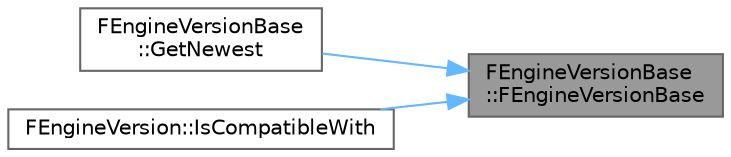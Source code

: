 digraph "FEngineVersionBase::FEngineVersionBase"
{
 // INTERACTIVE_SVG=YES
 // LATEX_PDF_SIZE
  bgcolor="transparent";
  edge [fontname=Helvetica,fontsize=10,labelfontname=Helvetica,labelfontsize=10];
  node [fontname=Helvetica,fontsize=10,shape=box,height=0.2,width=0.4];
  rankdir="RL";
  Node1 [id="Node000001",label="FEngineVersionBase\l::FEngineVersionBase",height=0.2,width=0.4,color="gray40", fillcolor="grey60", style="filled", fontcolor="black",tooltip="Empty constructor."];
  Node1 -> Node2 [id="edge1_Node000001_Node000002",dir="back",color="steelblue1",style="solid",tooltip=" "];
  Node2 [id="Node000002",label="FEngineVersionBase\l::GetNewest",height=0.2,width=0.4,color="grey40", fillcolor="white", style="filled",URL="$dd/dfe/classFEngineVersionBase.html#ad4286b82f82b07035a14f976a3c42ca8",tooltip="Returns the newest of two versions, and the component at which they differ."];
  Node1 -> Node3 [id="edge2_Node000001_Node000003",dir="back",color="steelblue1",style="solid",tooltip=" "];
  Node3 [id="Node000003",label="FEngineVersion::IsCompatibleWith",height=0.2,width=0.4,color="grey40", fillcolor="white", style="filled",URL="$db/d8e/classFEngineVersion.html#ab26a8edbebe58eb41a10b235d3dd16aa",tooltip="Checks compatibility with another version object."];
}
